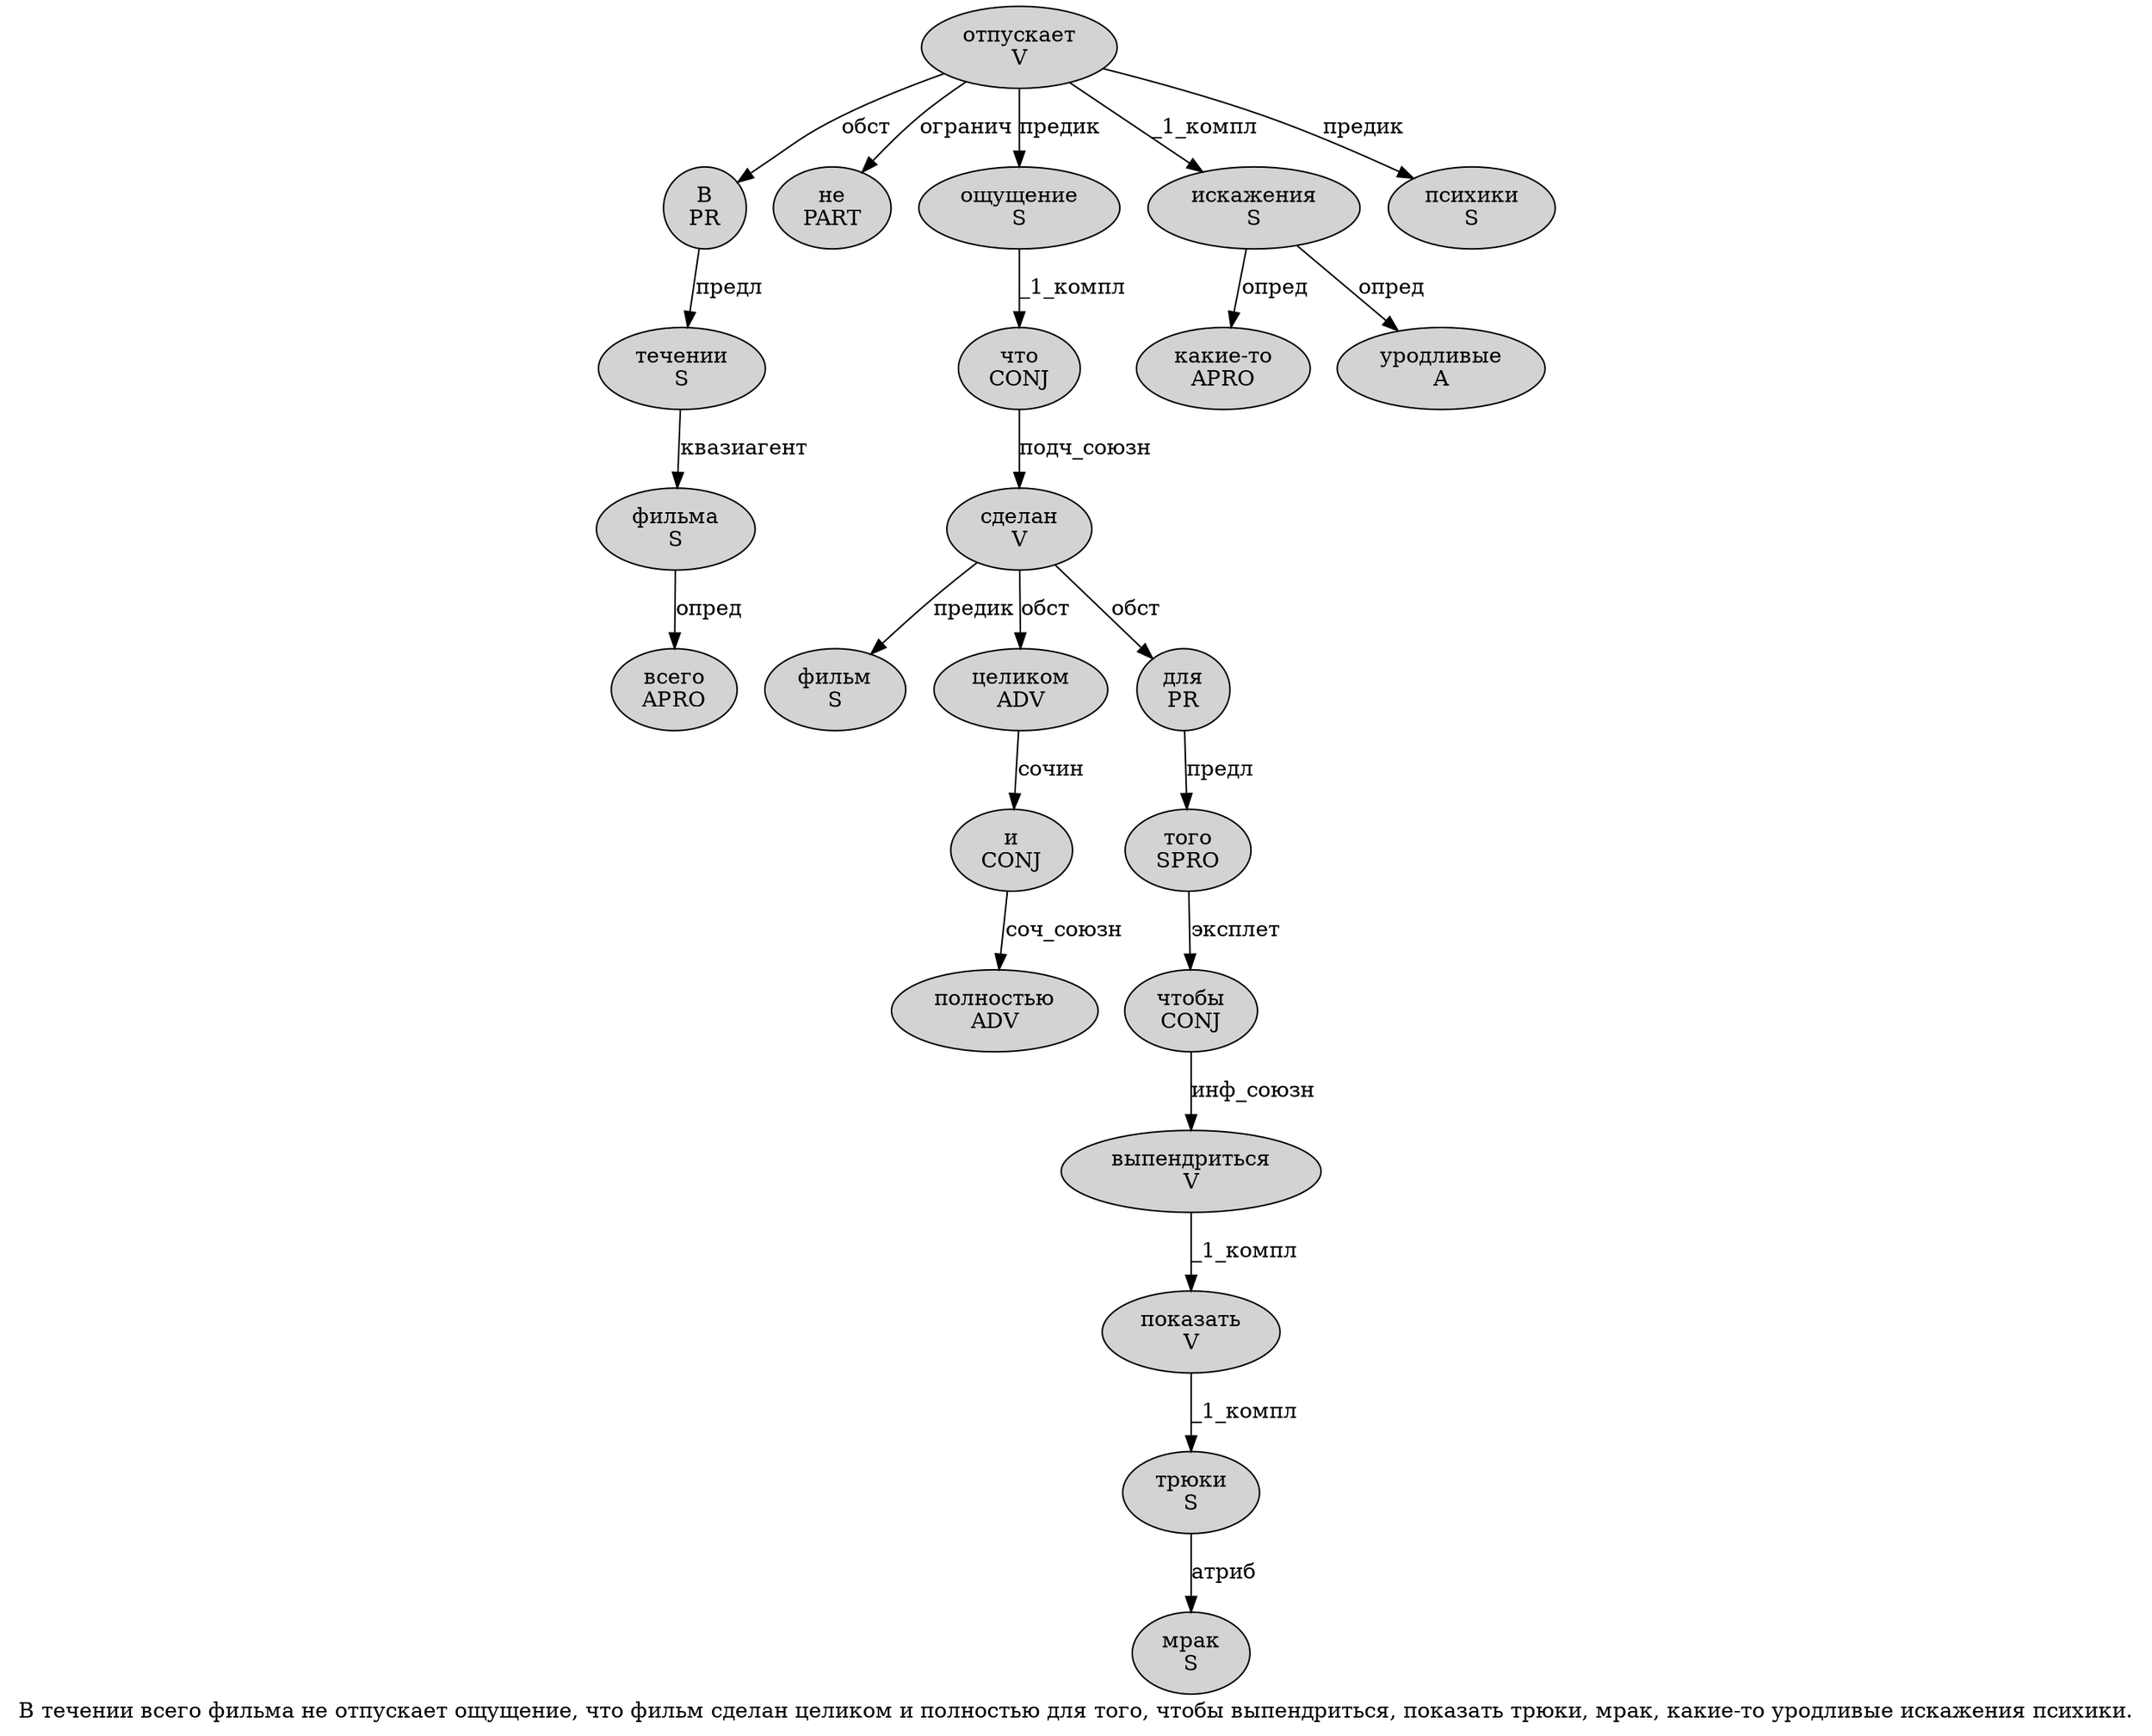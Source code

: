 digraph SENTENCE_2798 {
	graph [label="В течении всего фильма не отпускает ощущение, что фильм сделан целиком и полностью для того, чтобы выпендриться, показать трюки, мрак, какие-то уродливые искажения психики."]
	node [style=filled]
		0 [label="В
PR" color="" fillcolor=lightgray penwidth=1 shape=ellipse]
		1 [label="течении
S" color="" fillcolor=lightgray penwidth=1 shape=ellipse]
		2 [label="всего
APRO" color="" fillcolor=lightgray penwidth=1 shape=ellipse]
		3 [label="фильма
S" color="" fillcolor=lightgray penwidth=1 shape=ellipse]
		4 [label="не
PART" color="" fillcolor=lightgray penwidth=1 shape=ellipse]
		5 [label="отпускает
V" color="" fillcolor=lightgray penwidth=1 shape=ellipse]
		6 [label="ощущение
S" color="" fillcolor=lightgray penwidth=1 shape=ellipse]
		8 [label="что
CONJ" color="" fillcolor=lightgray penwidth=1 shape=ellipse]
		9 [label="фильм
S" color="" fillcolor=lightgray penwidth=1 shape=ellipse]
		10 [label="сделан
V" color="" fillcolor=lightgray penwidth=1 shape=ellipse]
		11 [label="целиком
ADV" color="" fillcolor=lightgray penwidth=1 shape=ellipse]
		12 [label="и
CONJ" color="" fillcolor=lightgray penwidth=1 shape=ellipse]
		13 [label="полностью
ADV" color="" fillcolor=lightgray penwidth=1 shape=ellipse]
		14 [label="для
PR" color="" fillcolor=lightgray penwidth=1 shape=ellipse]
		15 [label="того
SPRO" color="" fillcolor=lightgray penwidth=1 shape=ellipse]
		17 [label="чтобы
CONJ" color="" fillcolor=lightgray penwidth=1 shape=ellipse]
		18 [label="выпендриться
V" color="" fillcolor=lightgray penwidth=1 shape=ellipse]
		20 [label="показать
V" color="" fillcolor=lightgray penwidth=1 shape=ellipse]
		21 [label="трюки
S" color="" fillcolor=lightgray penwidth=1 shape=ellipse]
		23 [label="мрак
S" color="" fillcolor=lightgray penwidth=1 shape=ellipse]
		25 [label="какие-то
APRO" color="" fillcolor=lightgray penwidth=1 shape=ellipse]
		26 [label="уродливые
A" color="" fillcolor=lightgray penwidth=1 shape=ellipse]
		27 [label="искажения
S" color="" fillcolor=lightgray penwidth=1 shape=ellipse]
		28 [label="психики
S" color="" fillcolor=lightgray penwidth=1 shape=ellipse]
			3 -> 2 [label="опред"]
			18 -> 20 [label="_1_компл"]
			14 -> 15 [label="предл"]
			10 -> 9 [label="предик"]
			10 -> 11 [label="обст"]
			10 -> 14 [label="обст"]
			11 -> 12 [label="сочин"]
			6 -> 8 [label="_1_компл"]
			8 -> 10 [label="подч_союзн"]
			12 -> 13 [label="соч_союзн"]
			5 -> 0 [label="обст"]
			5 -> 4 [label="огранич"]
			5 -> 6 [label="предик"]
			5 -> 27 [label="_1_компл"]
			5 -> 28 [label="предик"]
			15 -> 17 [label="эксплет"]
			27 -> 25 [label="опред"]
			27 -> 26 [label="опред"]
			17 -> 18 [label="инф_союзн"]
			1 -> 3 [label="квазиагент"]
			0 -> 1 [label="предл"]
			21 -> 23 [label="атриб"]
			20 -> 21 [label="_1_компл"]
}